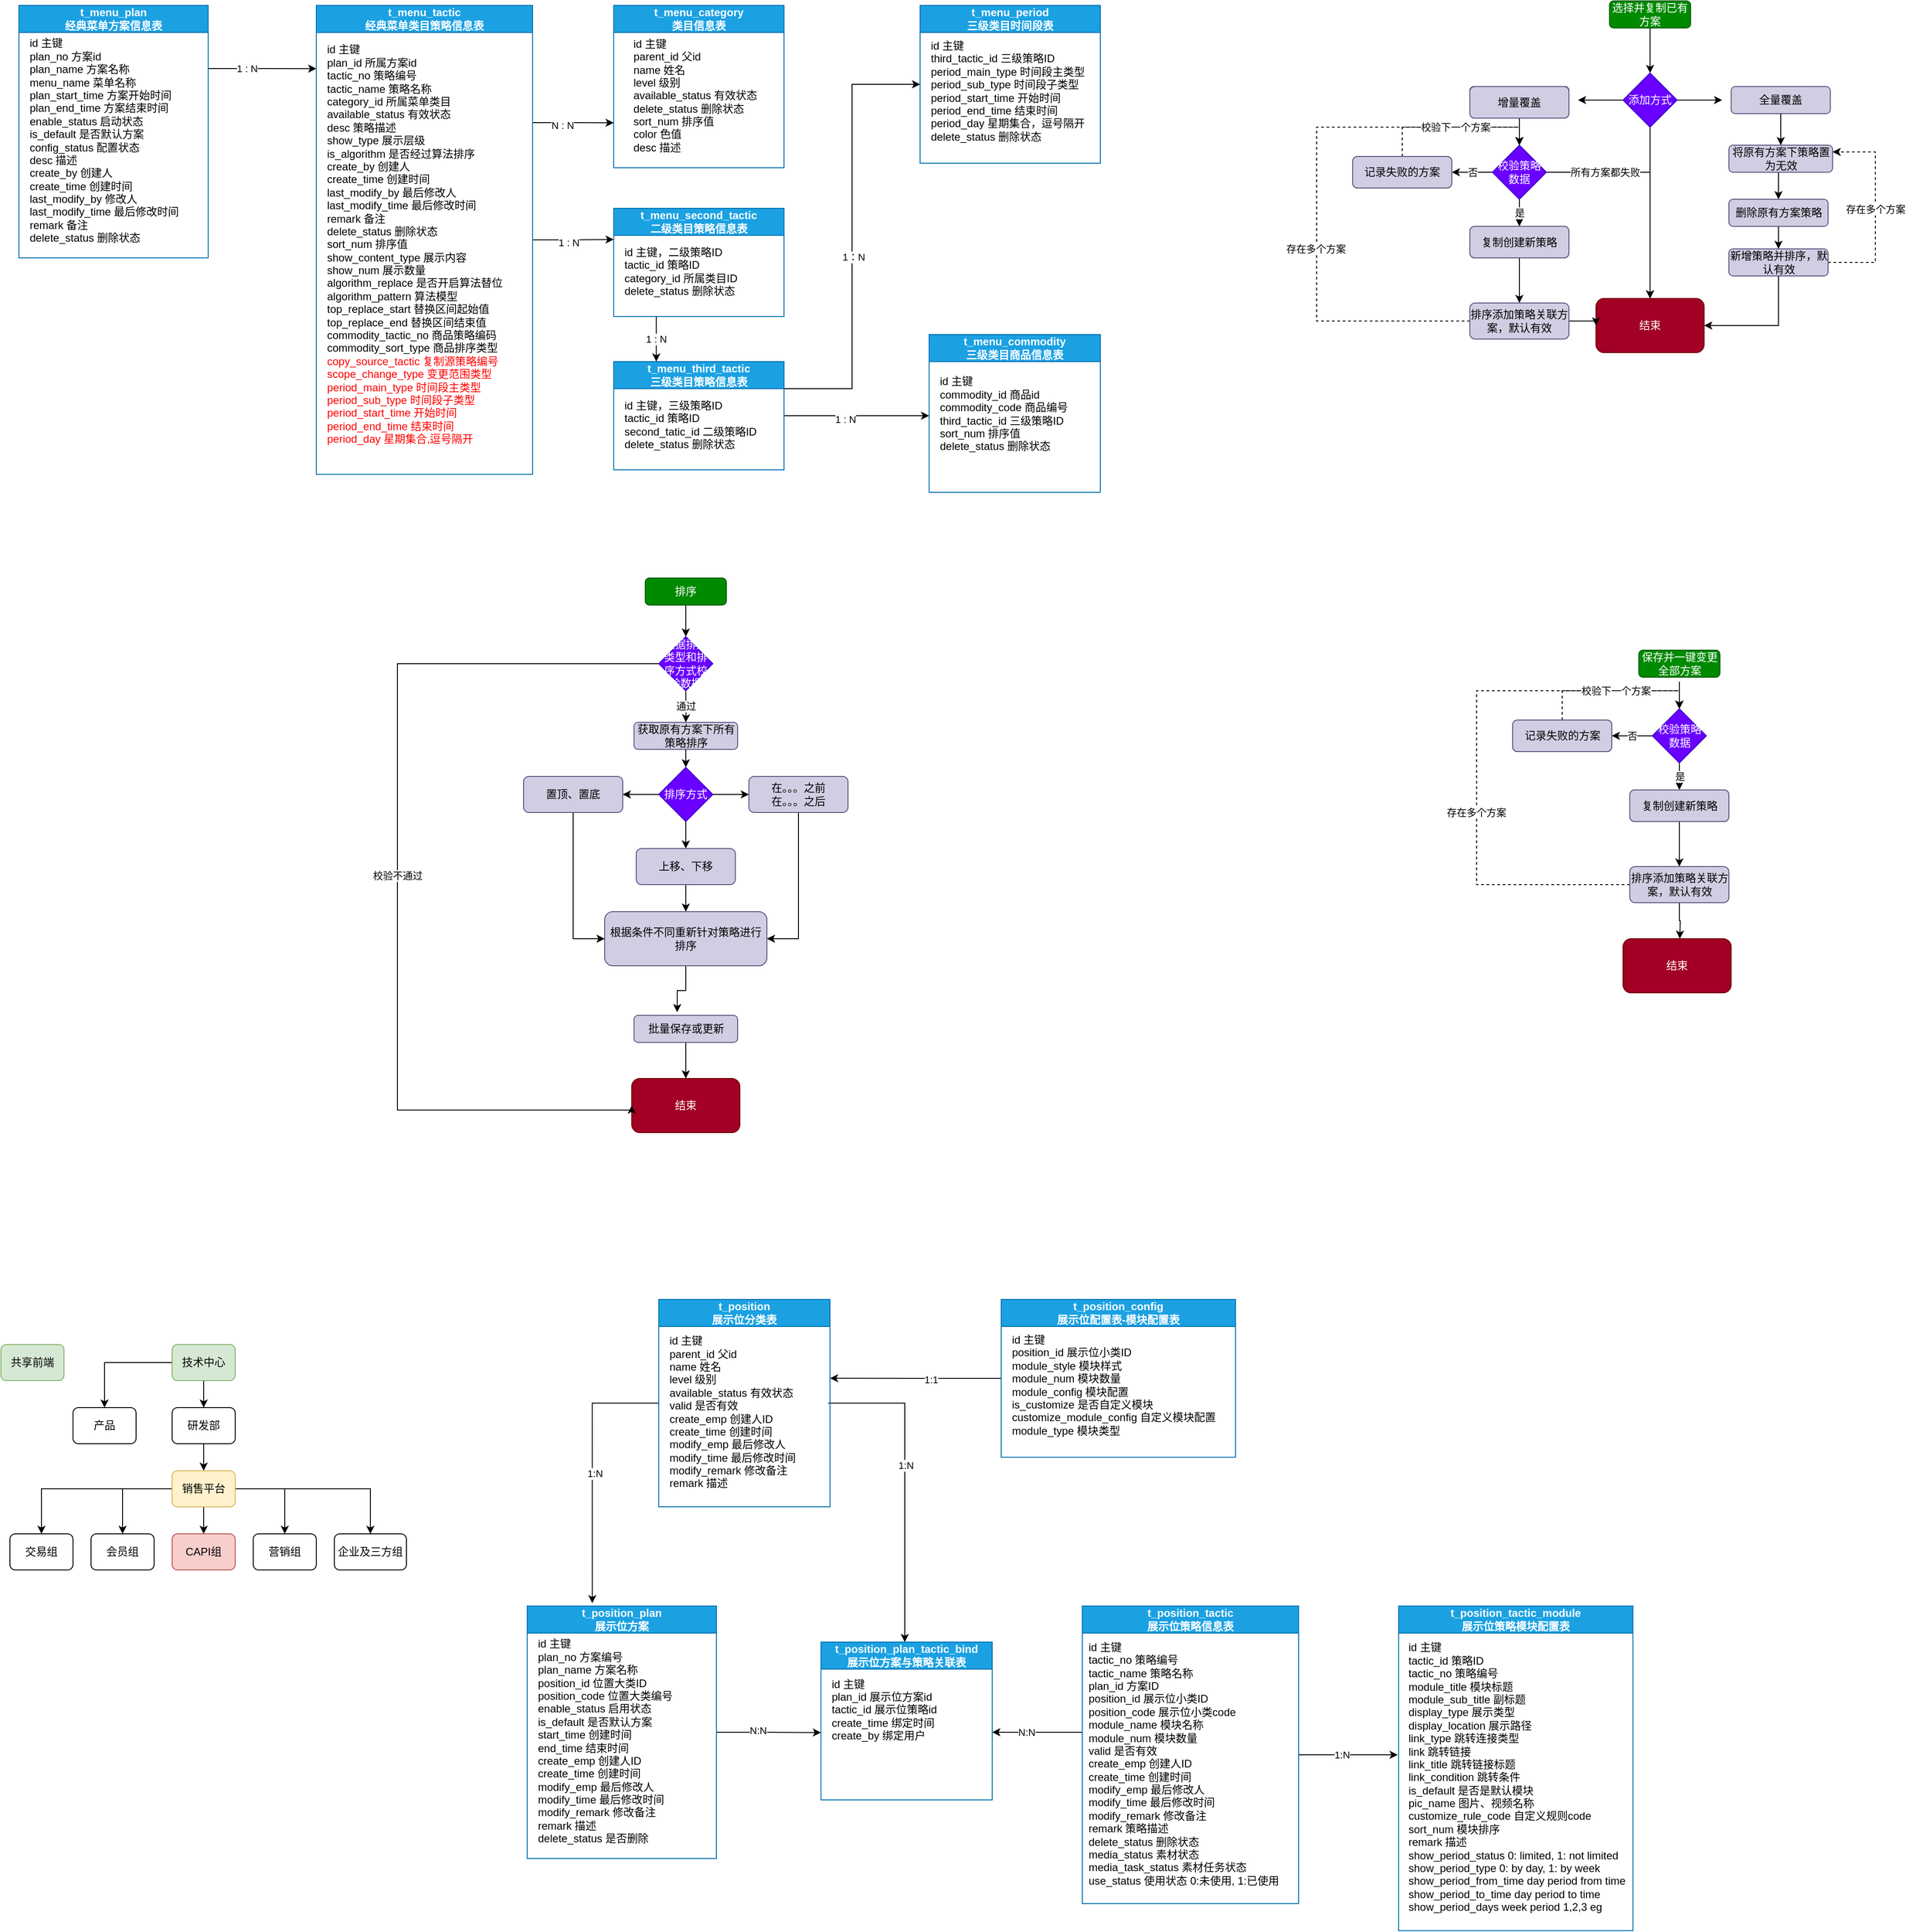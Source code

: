 <mxfile version="20.8.20" type="github">
  <diagram id="4Sr3pd_Fo9CKyCCXNbhV" name="第 1 页">
    <mxGraphModel dx="2801" dy="605" grid="1" gridSize="10" guides="1" tooltips="1" connect="1" arrows="1" fold="1" page="1" pageScale="1" pageWidth="827" pageHeight="1169" math="0" shadow="0">
      <root>
        <mxCell id="0" />
        <mxCell id="1" parent="0" />
        <mxCell id="rn0mMrodME0fii2WGuMn-10" style="edgeStyle=none;rounded=0;orthogonalLoop=1;jettySize=auto;html=1;exitX=0.5;exitY=1;exitDx=0;exitDy=0;entryX=0.5;entryY=0;entryDx=0;entryDy=0;" parent="1" source="rn0mMrodME0fii2WGuMn-2" target="rn0mMrodME0fii2WGuMn-3" edge="1">
          <mxGeometry relative="1" as="geometry" />
        </mxCell>
        <mxCell id="rn0mMrodME0fii2WGuMn-2" value="选择并复制已有方案" style="rounded=1;whiteSpace=wrap;html=1;fillColor=#008a00;strokeColor=#005700;fontColor=#ffffff;" parent="1" vertex="1">
          <mxGeometry x="355" y="10" width="90" height="30" as="geometry" />
        </mxCell>
        <mxCell id="rn0mMrodME0fii2WGuMn-11" style="edgeStyle=none;rounded=0;orthogonalLoop=1;jettySize=auto;html=1;exitX=1;exitY=0.5;exitDx=0;exitDy=0;" parent="1" source="rn0mMrodME0fii2WGuMn-3" edge="1">
          <mxGeometry relative="1" as="geometry">
            <mxPoint x="480" y="120" as="targetPoint" />
          </mxGeometry>
        </mxCell>
        <mxCell id="rn0mMrodME0fii2WGuMn-12" style="edgeStyle=none;rounded=0;orthogonalLoop=1;jettySize=auto;html=1;exitX=0;exitY=0.5;exitDx=0;exitDy=0;" parent="1" source="rn0mMrodME0fii2WGuMn-3" edge="1">
          <mxGeometry relative="1" as="geometry">
            <mxPoint x="320" y="120" as="targetPoint" />
          </mxGeometry>
        </mxCell>
        <mxCell id="rn0mMrodME0fii2WGuMn-13" style="edgeStyle=none;rounded=0;orthogonalLoop=1;jettySize=auto;html=1;exitX=0.5;exitY=1;exitDx=0;exitDy=0;entryX=0.5;entryY=0;entryDx=0;entryDy=0;" parent="1" source="rn0mMrodME0fii2WGuMn-3" target="rn0mMrodME0fii2WGuMn-14" edge="1">
          <mxGeometry relative="1" as="geometry">
            <mxPoint x="400" y="210" as="targetPoint" />
          </mxGeometry>
        </mxCell>
        <mxCell id="rn0mMrodME0fii2WGuMn-3" value="添加方式" style="rhombus;whiteSpace=wrap;html=1;fillColor=#6a00ff;fontColor=#ffffff;strokeColor=#3700CC;" parent="1" vertex="1">
          <mxGeometry x="370" y="90" width="60" height="60" as="geometry" />
        </mxCell>
        <mxCell id="rn0mMrodME0fii2WGuMn-4" value="增量覆盖" style="rounded=1;whiteSpace=wrap;html=1;" parent="1" vertex="1">
          <mxGeometry x="200" y="105" width="110" height="30" as="geometry" />
        </mxCell>
        <mxCell id="rn0mMrodME0fii2WGuMn-26" value="" style="edgeStyle=orthogonalEdgeStyle;rounded=0;orthogonalLoop=1;jettySize=auto;html=1;" parent="1" source="rn0mMrodME0fii2WGuMn-6" target="rn0mMrodME0fii2WGuMn-25" edge="1">
          <mxGeometry relative="1" as="geometry" />
        </mxCell>
        <mxCell id="rn0mMrodME0fii2WGuMn-6" value="全量覆盖" style="rounded=1;whiteSpace=wrap;html=1;fillColor=#d0cee2;strokeColor=#56517e;" parent="1" vertex="1">
          <mxGeometry x="490" y="105" width="110" height="30" as="geometry" />
        </mxCell>
        <mxCell id="rn0mMrodME0fii2WGuMn-19" style="edgeStyle=none;rounded=0;orthogonalLoop=1;jettySize=auto;html=1;exitX=0.5;exitY=1;exitDx=0;exitDy=0;entryX=0.5;entryY=0;entryDx=0;entryDy=0;" parent="1" source="rn0mMrodME0fii2WGuMn-8" target="rn0mMrodME0fii2WGuMn-15" edge="1">
          <mxGeometry relative="1" as="geometry" />
        </mxCell>
        <mxCell id="rn0mMrodME0fii2WGuMn-8" value="增量覆盖" style="rounded=1;whiteSpace=wrap;html=1;fillColor=#d0cee2;strokeColor=#56517e;" parent="1" vertex="1">
          <mxGeometry x="200" y="105" width="110" height="35" as="geometry" />
        </mxCell>
        <mxCell id="rn0mMrodME0fii2WGuMn-14" value="结束" style="rounded=1;whiteSpace=wrap;html=1;fillColor=#a20025;strokeColor=#6F0000;fontColor=#ffffff;" parent="1" vertex="1">
          <mxGeometry x="340" y="340" width="120" height="60" as="geometry" />
        </mxCell>
        <mxCell id="rn0mMrodME0fii2WGuMn-21" value="是" style="edgeStyle=orthogonalEdgeStyle;rounded=0;orthogonalLoop=1;jettySize=auto;html=1;exitX=0.5;exitY=1;exitDx=0;exitDy=0;entryX=0.5;entryY=0;entryDx=0;entryDy=0;" parent="1" source="rn0mMrodME0fii2WGuMn-15" target="rn0mMrodME0fii2WGuMn-20" edge="1">
          <mxGeometry relative="1" as="geometry" />
        </mxCell>
        <mxCell id="rn0mMrodME0fii2WGuMn-33" value="否" style="edgeStyle=orthogonalEdgeStyle;rounded=0;orthogonalLoop=1;jettySize=auto;html=1;exitX=0;exitY=0.5;exitDx=0;exitDy=0;entryX=1;entryY=0.5;entryDx=0;entryDy=0;" parent="1" source="rn0mMrodME0fii2WGuMn-15" target="rn0mMrodME0fii2WGuMn-32" edge="1">
          <mxGeometry relative="1" as="geometry" />
        </mxCell>
        <mxCell id="rn0mMrodME0fii2WGuMn-35" value="所有方案都失败" style="edgeStyle=orthogonalEdgeStyle;rounded=0;orthogonalLoop=1;jettySize=auto;html=1;exitX=1;exitY=0.5;exitDx=0;exitDy=0;entryX=0.5;entryY=0;entryDx=0;entryDy=0;" parent="1" source="rn0mMrodME0fii2WGuMn-15" target="rn0mMrodME0fii2WGuMn-14" edge="1">
          <mxGeometry x="-0.49" relative="1" as="geometry">
            <mxPoint as="offset" />
          </mxGeometry>
        </mxCell>
        <mxCell id="rn0mMrodME0fii2WGuMn-15" value="校验策略数据" style="rhombus;whiteSpace=wrap;html=1;fillColor=#6a00ff;fontColor=#ffffff;strokeColor=#3700CC;" parent="1" vertex="1">
          <mxGeometry x="225" y="170" width="60" height="60" as="geometry" />
        </mxCell>
        <mxCell id="rn0mMrodME0fii2WGuMn-23" style="edgeStyle=orthogonalEdgeStyle;rounded=0;orthogonalLoop=1;jettySize=auto;html=1;exitX=0.5;exitY=1;exitDx=0;exitDy=0;entryX=0.5;entryY=0;entryDx=0;entryDy=0;" parent="1" source="rn0mMrodME0fii2WGuMn-20" target="rn0mMrodME0fii2WGuMn-22" edge="1">
          <mxGeometry relative="1" as="geometry" />
        </mxCell>
        <mxCell id="rn0mMrodME0fii2WGuMn-20" value="复制创建新策略" style="rounded=1;whiteSpace=wrap;html=1;fillColor=#d0cee2;strokeColor=#56517e;" parent="1" vertex="1">
          <mxGeometry x="200" y="260" width="110" height="35" as="geometry" />
        </mxCell>
        <mxCell id="rn0mMrodME0fii2WGuMn-36" style="edgeStyle=orthogonalEdgeStyle;rounded=0;orthogonalLoop=1;jettySize=auto;html=1;exitX=1;exitY=0.5;exitDx=0;exitDy=0;entryX=0;entryY=0.5;entryDx=0;entryDy=0;" parent="1" source="rn0mMrodME0fii2WGuMn-22" target="rn0mMrodME0fii2WGuMn-14" edge="1">
          <mxGeometry relative="1" as="geometry" />
        </mxCell>
        <mxCell id="rn0mMrodME0fii2WGuMn-40" style="edgeStyle=orthogonalEdgeStyle;rounded=0;orthogonalLoop=1;jettySize=auto;html=1;exitX=0;exitY=0.5;exitDx=0;exitDy=0;dashed=1;entryX=0.5;entryY=0;entryDx=0;entryDy=0;" parent="1" source="rn0mMrodME0fii2WGuMn-22" target="rn0mMrodME0fii2WGuMn-15" edge="1">
          <mxGeometry relative="1" as="geometry">
            <mxPoint x="260" y="160" as="targetPoint" />
            <Array as="points">
              <mxPoint x="30" y="365" />
              <mxPoint x="30" y="150" />
              <mxPoint x="255" y="150" />
            </Array>
          </mxGeometry>
        </mxCell>
        <mxCell id="rn0mMrodME0fii2WGuMn-41" value="存在多个方案" style="edgeLabel;html=1;align=center;verticalAlign=middle;resizable=0;points=[];" parent="rn0mMrodME0fii2WGuMn-40" vertex="1" connectable="0">
          <mxGeometry x="-0.207" y="1" relative="1" as="geometry">
            <mxPoint as="offset" />
          </mxGeometry>
        </mxCell>
        <mxCell id="rn0mMrodME0fii2WGuMn-22" value="排序添加策略关联方案，默认有效" style="rounded=1;whiteSpace=wrap;html=1;fillColor=#d0cee2;strokeColor=#56517e;" parent="1" vertex="1">
          <mxGeometry x="200" y="345" width="110" height="40" as="geometry" />
        </mxCell>
        <mxCell id="rn0mMrodME0fii2WGuMn-31" style="edgeStyle=orthogonalEdgeStyle;rounded=0;orthogonalLoop=1;jettySize=auto;html=1;exitX=0.5;exitY=1;exitDx=0;exitDy=0;entryX=0.5;entryY=0;entryDx=0;entryDy=0;" parent="1" source="rn0mMrodME0fii2WGuMn-25" target="rn0mMrodME0fii2WGuMn-27" edge="1">
          <mxGeometry relative="1" as="geometry" />
        </mxCell>
        <mxCell id="rn0mMrodME0fii2WGuMn-25" value="将原有方案下策略置为无效" style="whiteSpace=wrap;html=1;rounded=1;fillColor=#d0cee2;strokeColor=#56517e;" parent="1" vertex="1">
          <mxGeometry x="487.5" y="170" width="115" height="30" as="geometry" />
        </mxCell>
        <mxCell id="rn0mMrodME0fii2WGuMn-29" style="edgeStyle=orthogonalEdgeStyle;rounded=0;orthogonalLoop=1;jettySize=auto;html=1;exitX=0.5;exitY=1;exitDx=0;exitDy=0;entryX=0.5;entryY=0;entryDx=0;entryDy=0;" parent="1" source="rn0mMrodME0fii2WGuMn-27" target="rn0mMrodME0fii2WGuMn-28" edge="1">
          <mxGeometry relative="1" as="geometry" />
        </mxCell>
        <mxCell id="rn0mMrodME0fii2WGuMn-27" value="删除原有方案策略" style="rounded=1;whiteSpace=wrap;html=1;fillColor=#d0cee2;strokeColor=#56517e;" parent="1" vertex="1">
          <mxGeometry x="487.5" y="230" width="110" height="30" as="geometry" />
        </mxCell>
        <mxCell id="rn0mMrodME0fii2WGuMn-30" style="edgeStyle=orthogonalEdgeStyle;rounded=0;orthogonalLoop=1;jettySize=auto;html=1;exitX=0.5;exitY=1;exitDx=0;exitDy=0;entryX=1;entryY=0.5;entryDx=0;entryDy=0;" parent="1" source="rn0mMrodME0fii2WGuMn-28" target="rn0mMrodME0fii2WGuMn-14" edge="1">
          <mxGeometry relative="1" as="geometry" />
        </mxCell>
        <mxCell id="rn0mMrodME0fii2WGuMn-37" value="存在多个方案" style="edgeStyle=orthogonalEdgeStyle;rounded=0;orthogonalLoop=1;jettySize=auto;html=1;exitX=1;exitY=0.5;exitDx=0;exitDy=0;entryX=1;entryY=0.25;entryDx=0;entryDy=0;dashed=1;" parent="1" source="rn0mMrodME0fii2WGuMn-28" target="rn0mMrodME0fii2WGuMn-25" edge="1">
          <mxGeometry relative="1" as="geometry">
            <Array as="points">
              <mxPoint x="650" y="300" />
              <mxPoint x="650" y="178" />
            </Array>
          </mxGeometry>
        </mxCell>
        <mxCell id="rn0mMrodME0fii2WGuMn-28" value="新增策略并排序，默认有效" style="rounded=1;whiteSpace=wrap;html=1;fillColor=#d0cee2;strokeColor=#56517e;" parent="1" vertex="1">
          <mxGeometry x="487.5" y="285" width="110" height="30" as="geometry" />
        </mxCell>
        <mxCell id="rn0mMrodME0fii2WGuMn-34" value="校验下一个方案" style="edgeStyle=orthogonalEdgeStyle;rounded=0;orthogonalLoop=1;jettySize=auto;html=1;exitX=0.5;exitY=0;exitDx=0;exitDy=0;entryX=0.5;entryY=0;entryDx=0;entryDy=0;dashed=1;" parent="1" source="rn0mMrodME0fii2WGuMn-32" target="rn0mMrodME0fii2WGuMn-15" edge="1">
          <mxGeometry relative="1" as="geometry" />
        </mxCell>
        <mxCell id="rn0mMrodME0fii2WGuMn-32" value="记录失败的方案" style="rounded=1;whiteSpace=wrap;html=1;fillColor=#d0cee2;strokeColor=#56517e;" parent="1" vertex="1">
          <mxGeometry x="70" y="182.5" width="110" height="35" as="geometry" />
        </mxCell>
        <mxCell id="rn0mMrodME0fii2WGuMn-43" value="保存并一键变更全部方案" style="rounded=1;whiteSpace=wrap;html=1;fillColor=#008a00;strokeColor=#005700;fontColor=#ffffff;" parent="1" vertex="1">
          <mxGeometry x="387.5" y="730" width="90" height="30" as="geometry" />
        </mxCell>
        <mxCell id="rn0mMrodME0fii2WGuMn-51" style="edgeStyle=none;rounded=0;orthogonalLoop=1;jettySize=auto;html=1;exitX=0.5;exitY=1;exitDx=0;exitDy=0;entryX=0.5;entryY=0;entryDx=0;entryDy=0;" parent="1" target="rn0mMrodME0fii2WGuMn-57" edge="1">
          <mxGeometry relative="1" as="geometry">
            <mxPoint x="432.5" y="765" as="sourcePoint" />
          </mxGeometry>
        </mxCell>
        <mxCell id="rn0mMrodME0fii2WGuMn-53" value="结束" style="rounded=1;whiteSpace=wrap;html=1;fillColor=#a20025;strokeColor=#6F0000;fontColor=#ffffff;" parent="1" vertex="1">
          <mxGeometry x="370" y="1050" width="120" height="60" as="geometry" />
        </mxCell>
        <mxCell id="rn0mMrodME0fii2WGuMn-54" value="是" style="edgeStyle=orthogonalEdgeStyle;rounded=0;orthogonalLoop=1;jettySize=auto;html=1;exitX=0.5;exitY=1;exitDx=0;exitDy=0;entryX=0.5;entryY=0;entryDx=0;entryDy=0;" parent="1" source="rn0mMrodME0fii2WGuMn-57" target="rn0mMrodME0fii2WGuMn-59" edge="1">
          <mxGeometry relative="1" as="geometry" />
        </mxCell>
        <mxCell id="rn0mMrodME0fii2WGuMn-55" value="否" style="edgeStyle=orthogonalEdgeStyle;rounded=0;orthogonalLoop=1;jettySize=auto;html=1;exitX=0;exitY=0.5;exitDx=0;exitDy=0;entryX=1;entryY=0.5;entryDx=0;entryDy=0;" parent="1" source="rn0mMrodME0fii2WGuMn-57" target="rn0mMrodME0fii2WGuMn-72" edge="1">
          <mxGeometry relative="1" as="geometry" />
        </mxCell>
        <mxCell id="rn0mMrodME0fii2WGuMn-57" value="校验策略数据" style="rhombus;whiteSpace=wrap;html=1;fillColor=#6a00ff;fontColor=#ffffff;strokeColor=#3700CC;" parent="1" vertex="1">
          <mxGeometry x="402.5" y="795" width="60" height="60" as="geometry" />
        </mxCell>
        <mxCell id="rn0mMrodME0fii2WGuMn-58" style="edgeStyle=orthogonalEdgeStyle;rounded=0;orthogonalLoop=1;jettySize=auto;html=1;exitX=0.5;exitY=1;exitDx=0;exitDy=0;entryX=0.5;entryY=0;entryDx=0;entryDy=0;" parent="1" source="rn0mMrodME0fii2WGuMn-59" target="rn0mMrodME0fii2WGuMn-63" edge="1">
          <mxGeometry relative="1" as="geometry" />
        </mxCell>
        <mxCell id="rn0mMrodME0fii2WGuMn-59" value="复制创建新策略" style="rounded=1;whiteSpace=wrap;html=1;fillColor=#d0cee2;strokeColor=#56517e;" parent="1" vertex="1">
          <mxGeometry x="377.5" y="885" width="110" height="35" as="geometry" />
        </mxCell>
        <mxCell id="rn0mMrodME0fii2WGuMn-61" style="edgeStyle=orthogonalEdgeStyle;rounded=0;orthogonalLoop=1;jettySize=auto;html=1;exitX=0;exitY=0.5;exitDx=0;exitDy=0;dashed=1;entryX=0.5;entryY=0;entryDx=0;entryDy=0;" parent="1" source="rn0mMrodME0fii2WGuMn-63" target="rn0mMrodME0fii2WGuMn-57" edge="1">
          <mxGeometry relative="1" as="geometry">
            <mxPoint x="437.5" y="785" as="targetPoint" />
            <Array as="points">
              <mxPoint x="207.5" y="990" />
              <mxPoint x="207.5" y="775" />
              <mxPoint x="432.5" y="775" />
            </Array>
          </mxGeometry>
        </mxCell>
        <mxCell id="rn0mMrodME0fii2WGuMn-62" value="存在多个方案" style="edgeLabel;html=1;align=center;verticalAlign=middle;resizable=0;points=[];" parent="rn0mMrodME0fii2WGuMn-61" vertex="1" connectable="0">
          <mxGeometry x="-0.207" y="1" relative="1" as="geometry">
            <mxPoint as="offset" />
          </mxGeometry>
        </mxCell>
        <mxCell id="rn0mMrodME0fii2WGuMn-78" style="edgeStyle=orthogonalEdgeStyle;rounded=0;orthogonalLoop=1;jettySize=auto;html=1;exitX=0.5;exitY=1;exitDx=0;exitDy=0;" parent="1" source="rn0mMrodME0fii2WGuMn-63" edge="1">
          <mxGeometry relative="1" as="geometry">
            <mxPoint x="433" y="1050" as="targetPoint" />
          </mxGeometry>
        </mxCell>
        <mxCell id="rn0mMrodME0fii2WGuMn-63" value="排序添加策略关联方案，默认有效" style="rounded=1;whiteSpace=wrap;html=1;fillColor=#d0cee2;strokeColor=#56517e;" parent="1" vertex="1">
          <mxGeometry x="377.5" y="970" width="110" height="40" as="geometry" />
        </mxCell>
        <mxCell id="rn0mMrodME0fii2WGuMn-71" value="校验下一个方案" style="edgeStyle=orthogonalEdgeStyle;rounded=0;orthogonalLoop=1;jettySize=auto;html=1;exitX=0.5;exitY=0;exitDx=0;exitDy=0;entryX=0.5;entryY=0;entryDx=0;entryDy=0;dashed=1;" parent="1" source="rn0mMrodME0fii2WGuMn-72" target="rn0mMrodME0fii2WGuMn-57" edge="1">
          <mxGeometry relative="1" as="geometry" />
        </mxCell>
        <mxCell id="rn0mMrodME0fii2WGuMn-72" value="记录失败的方案" style="rounded=1;whiteSpace=wrap;html=1;fillColor=#d0cee2;strokeColor=#56517e;" parent="1" vertex="1">
          <mxGeometry x="247.5" y="807.5" width="110" height="35" as="geometry" />
        </mxCell>
        <mxCell id="rn0mMrodME0fii2WGuMn-79" value="t_menu_category&lt;br&gt;类目信息表" style="swimlane;whiteSpace=wrap;html=1;startSize=30;fillColor=#1ba1e2;fontColor=#ffffff;strokeColor=#006EAF;" parent="1" vertex="1">
          <mxGeometry x="-750" y="15" width="189" height="180" as="geometry" />
        </mxCell>
        <mxCell id="rn0mMrodME0fii2WGuMn-80" value="id 主键&lt;br&gt;parent_id 父id&lt;br&gt;name 姓名&lt;br&gt;level 级别&lt;br&gt;available_status 有效状态&lt;br&gt;delete_status 删除状态&lt;br&gt;sort_num 排序值&lt;br&gt;color 色值&lt;br&gt;desc 描述" style="text;html=1;align=left;verticalAlign=middle;resizable=0;points=[];autosize=1;strokeColor=none;fillColor=none;" parent="rn0mMrodME0fii2WGuMn-79" vertex="1">
          <mxGeometry x="20" y="30" width="160" height="140" as="geometry" />
        </mxCell>
        <mxCell id="rn0mMrodME0fii2WGuMn-81" value="t_menu_commodity&lt;br&gt;三级类目商品信息表" style="swimlane;whiteSpace=wrap;html=1;startSize=30;fillColor=#1ba1e2;fontColor=#ffffff;strokeColor=#006EAF;" parent="1" vertex="1">
          <mxGeometry x="-400" y="380" width="190" height="175" as="geometry" />
        </mxCell>
        <mxCell id="rn0mMrodME0fii2WGuMn-82" value="id 主键&lt;br&gt;commodity_id 商品id&lt;br&gt;commodity_code 商品编号&lt;br&gt;third_tactic_id 三级策略ID&lt;br&gt;sort_num 排序值&lt;br&gt;delete_status 删除状态" style="text;html=1;align=left;verticalAlign=middle;resizable=0;points=[];autosize=1;strokeColor=none;fillColor=none;" parent="rn0mMrodME0fii2WGuMn-81" vertex="1">
          <mxGeometry x="10" y="37.5" width="170" height="100" as="geometry" />
        </mxCell>
        <mxCell id="rn0mMrodME0fii2WGuMn-83" value="t_menu_period&lt;br&gt;三级类目时间段表" style="swimlane;whiteSpace=wrap;html=1;startSize=30;fillColor=#1ba1e2;fontColor=#ffffff;strokeColor=#006EAF;" parent="1" vertex="1">
          <mxGeometry x="-410" y="15" width="200" height="175" as="geometry" />
        </mxCell>
        <mxCell id="rn0mMrodME0fii2WGuMn-84" value="id 主键&lt;br&gt;third_tactic_id 三级策略ID&lt;br&gt;period_main_type 时间段主类型&lt;br&gt;period_sub_type 时间段子类型&lt;br&gt;period_start_time 开始时间&lt;br&gt;period_end_time 结束时间&lt;br&gt;period_day 星期集合，逗号隔开&lt;br&gt;delete_status 删除状态" style="text;html=1;align=left;verticalAlign=middle;resizable=0;points=[];autosize=1;strokeColor=none;fillColor=none;" parent="rn0mMrodME0fii2WGuMn-83" vertex="1">
          <mxGeometry x="10" y="30" width="190" height="130" as="geometry" />
        </mxCell>
        <mxCell id="rn0mMrodME0fii2WGuMn-99" style="edgeStyle=orthogonalEdgeStyle;rounded=0;orthogonalLoop=1;jettySize=auto;html=1;exitX=1;exitY=0.25;exitDx=0;exitDy=0;" parent="1" source="rn0mMrodME0fii2WGuMn-85" edge="1">
          <mxGeometry relative="1" as="geometry">
            <mxPoint x="-1080" y="85.176" as="targetPoint" />
          </mxGeometry>
        </mxCell>
        <mxCell id="rn0mMrodME0fii2WGuMn-100" value="1 : N" style="edgeLabel;html=1;align=center;verticalAlign=middle;resizable=0;points=[];" parent="rn0mMrodME0fii2WGuMn-99" vertex="1" connectable="0">
          <mxGeometry x="-0.288" relative="1" as="geometry">
            <mxPoint as="offset" />
          </mxGeometry>
        </mxCell>
        <mxCell id="rn0mMrodME0fii2WGuMn-85" value="t_menu_plan&lt;br&gt;经典菜单方案信息表" style="swimlane;whiteSpace=wrap;html=1;startSize=30;fillColor=#1ba1e2;fontColor=#ffffff;strokeColor=#006EAF;" parent="1" vertex="1">
          <mxGeometry x="-1410" y="15" width="210" height="280" as="geometry" />
        </mxCell>
        <mxCell id="rn0mMrodME0fii2WGuMn-86" value="id 主键&lt;br&gt;plan_no 方案id&lt;br&gt;plan_name 方案名称&lt;br&gt;menu_name 菜单名称&lt;br&gt;plan_start_time 方案开始时间&lt;br&gt;plan_end_time 方案结束时间&lt;br&gt;enable_status 启动状态&lt;br&gt;is_default 是否默认方案&lt;br&gt;config_status 配置状态&lt;br&gt;desc 描述&lt;br&gt;create_by 创建人&lt;br&gt;create_time 创建时间&lt;br&gt;last_modify_by 修改人&lt;br&gt;last_modify_time 最后修改时间&lt;br&gt;remark 备注&lt;br&gt;delete_status 删除状态" style="text;html=1;align=left;verticalAlign=middle;resizable=0;points=[];autosize=1;strokeColor=none;fillColor=none;" parent="rn0mMrodME0fii2WGuMn-85" vertex="1">
          <mxGeometry x="10" y="30" width="190" height="240" as="geometry" />
        </mxCell>
        <mxCell id="rn0mMrodME0fii2WGuMn-105" value="1 : N" style="edgeStyle=orthogonalEdgeStyle;rounded=0;orthogonalLoop=1;jettySize=auto;html=1;exitX=0.25;exitY=1;exitDx=0;exitDy=0;entryX=0.25;entryY=0;entryDx=0;entryDy=0;" parent="1" source="rn0mMrodME0fii2WGuMn-87" target="rn0mMrodME0fii2WGuMn-92" edge="1">
          <mxGeometry relative="1" as="geometry" />
        </mxCell>
        <mxCell id="rn0mMrodME0fii2WGuMn-87" value="t_menu_second_tactic&lt;br&gt;二级类目策略信息表" style="swimlane;whiteSpace=wrap;html=1;startSize=30;fillColor=#1ba1e2;fontColor=#ffffff;strokeColor=#006EAF;" parent="1" vertex="1">
          <mxGeometry x="-750" y="240" width="189" height="120" as="geometry" />
        </mxCell>
        <mxCell id="rn0mMrodME0fii2WGuMn-88" value="id 主键，二级策略ID&lt;br&gt;tactic_id 策略ID&lt;br&gt;category_id 所属类目ID&lt;br&gt;delete_status 删除状态" style="text;html=1;align=left;verticalAlign=middle;resizable=0;points=[];autosize=1;strokeColor=none;fillColor=none;" parent="rn0mMrodME0fii2WGuMn-87" vertex="1">
          <mxGeometry x="10" y="35" width="150" height="70" as="geometry" />
        </mxCell>
        <mxCell id="rn0mMrodME0fii2WGuMn-101" style="edgeStyle=orthogonalEdgeStyle;rounded=0;orthogonalLoop=1;jettySize=auto;html=1;exitX=1;exitY=0.25;exitDx=0;exitDy=0;" parent="1" source="rn0mMrodME0fii2WGuMn-89" edge="1">
          <mxGeometry relative="1" as="geometry">
            <mxPoint x="-750" y="145.176" as="targetPoint" />
          </mxGeometry>
        </mxCell>
        <mxCell id="rn0mMrodME0fii2WGuMn-102" value="N : N" style="edgeLabel;html=1;align=center;verticalAlign=middle;resizable=0;points=[];" parent="rn0mMrodME0fii2WGuMn-101" vertex="1" connectable="0">
          <mxGeometry x="-0.286" y="-3" relative="1" as="geometry">
            <mxPoint as="offset" />
          </mxGeometry>
        </mxCell>
        <mxCell id="rn0mMrodME0fii2WGuMn-103" style="edgeStyle=orthogonalEdgeStyle;rounded=0;orthogonalLoop=1;jettySize=auto;html=1;exitX=1;exitY=0.5;exitDx=0;exitDy=0;" parent="1" source="rn0mMrodME0fii2WGuMn-89" edge="1">
          <mxGeometry relative="1" as="geometry">
            <mxPoint x="-750" y="274.588" as="targetPoint" />
          </mxGeometry>
        </mxCell>
        <mxCell id="rn0mMrodME0fii2WGuMn-104" value="1 : N" style="edgeLabel;html=1;align=center;verticalAlign=middle;resizable=0;points=[];" parent="rn0mMrodME0fii2WGuMn-103" vertex="1" connectable="0">
          <mxGeometry x="0.216" y="-3" relative="1" as="geometry">
            <mxPoint x="-15" as="offset" />
          </mxGeometry>
        </mxCell>
        <mxCell id="rn0mMrodME0fii2WGuMn-89" value="t_menu_tactic&lt;br&gt;经典菜单类目策略信息表" style="swimlane;whiteSpace=wrap;html=1;startSize=30;fillColor=#1ba1e2;fontColor=#ffffff;strokeColor=#006EAF;" parent="1" vertex="1">
          <mxGeometry x="-1080" y="15" width="240" height="520" as="geometry" />
        </mxCell>
        <mxCell id="rn0mMrodME0fii2WGuMn-90" value="id 主键&lt;br&gt;plan_id 所属方案id&lt;br&gt;tactic_no 策略编号&lt;br&gt;tactic_name 策略名称&lt;br&gt;&lt;span style=&quot;background-color: initial;&quot;&gt;category_id 所属菜单类目&lt;/span&gt;&lt;div&gt;available_status 有效状态&lt;/div&gt;&lt;div&gt;desc 策略描述&lt;/div&gt;&lt;div&gt;show_type 展示层级&lt;/div&gt;&lt;div&gt;is_algorithm 是否经过算法排序&lt;/div&gt;&lt;div&gt;create_by 创建人&lt;/div&gt;&lt;div&gt;create_time 创建时间&lt;/div&gt;&lt;div&gt;last_modify_by 最后修改人&lt;/div&gt;&lt;div&gt;last_modify_time 最后修改时间&lt;/div&gt;&lt;div&gt;remark 备注&lt;/div&gt;&lt;div&gt;delete_status 删除状态&lt;/div&gt;&lt;div&gt;sort_num 排序值&lt;/div&gt;&lt;div&gt;show_content_type 展示内容&lt;/div&gt;&lt;div&gt;show_num 展示数量&lt;/div&gt;&lt;div&gt;algorithm_replace 是否开启算法替位&lt;/div&gt;&lt;div&gt;algorithm_pattern 算法模型&lt;/div&gt;&lt;div&gt;top_replace_start 替换区间起始值&lt;/div&gt;&lt;div&gt;top_replace_end 替换区间结束值&lt;/div&gt;&lt;div&gt;commodity_tactic_no 商品策略编码&lt;/div&gt;&lt;div&gt;commodity_sort_type 商品排序类型&lt;/div&gt;&lt;div&gt;&lt;font color=&quot;#ff0000&quot;&gt;copy_source_tactic 复制源策略编号&lt;/font&gt;&lt;/div&gt;&lt;div&gt;&lt;font color=&quot;#ff0000&quot;&gt;scope_change_type 变更范围类型&lt;/font&gt;&lt;/div&gt;&lt;div&gt;&lt;font color=&quot;#ff0000&quot;&gt;period_main_type 时间段主类型&lt;/font&gt;&lt;/div&gt;&lt;div&gt;&lt;font color=&quot;#ff0000&quot;&gt;period_sub_type 时间段子类型&lt;/font&gt;&lt;/div&gt;&lt;div&gt;&lt;font color=&quot;#ff0000&quot;&gt;period_start_time 开始时间&lt;/font&gt;&lt;/div&gt;&lt;div&gt;&lt;font color=&quot;#ff0000&quot;&gt;period_end_time 结束时间&lt;/font&gt;&lt;/div&gt;&lt;div&gt;&lt;font color=&quot;#ff0000&quot;&gt;period_day 星期集合,逗号隔开&lt;/font&gt;&lt;/div&gt;" style="text;html=1;align=left;verticalAlign=middle;resizable=0;points=[];autosize=1;strokeColor=none;fillColor=none;" parent="rn0mMrodME0fii2WGuMn-89" vertex="1">
          <mxGeometry x="10" y="35" width="220" height="460" as="geometry" />
        </mxCell>
        <mxCell id="rn0mMrodME0fii2WGuMn-94" style="edgeStyle=orthogonalEdgeStyle;rounded=0;orthogonalLoop=1;jettySize=auto;html=1;exitX=1;exitY=0.5;exitDx=0;exitDy=0;" parent="1" source="rn0mMrodME0fii2WGuMn-92" edge="1">
          <mxGeometry relative="1" as="geometry">
            <mxPoint x="-400" y="470" as="targetPoint" />
          </mxGeometry>
        </mxCell>
        <mxCell id="rn0mMrodME0fii2WGuMn-98" value="1 : N" style="edgeLabel;html=1;align=center;verticalAlign=middle;resizable=0;points=[];" parent="rn0mMrodME0fii2WGuMn-94" vertex="1" connectable="0">
          <mxGeometry x="-0.165" y="-4" relative="1" as="geometry">
            <mxPoint as="offset" />
          </mxGeometry>
        </mxCell>
        <mxCell id="rn0mMrodME0fii2WGuMn-96" style="edgeStyle=orthogonalEdgeStyle;rounded=0;orthogonalLoop=1;jettySize=auto;html=1;exitX=1;exitY=0.25;exitDx=0;exitDy=0;entryX=0;entryY=0.5;entryDx=0;entryDy=0;" parent="1" source="rn0mMrodME0fii2WGuMn-92" target="rn0mMrodME0fii2WGuMn-83" edge="1">
          <mxGeometry relative="1" as="geometry" />
        </mxCell>
        <mxCell id="rn0mMrodME0fii2WGuMn-97" value="1：N&lt;br&gt;" style="edgeLabel;html=1;align=center;verticalAlign=middle;resizable=0;points=[];" parent="rn0mMrodME0fii2WGuMn-96" vertex="1" connectable="0">
          <mxGeometry x="-0.093" y="-1" relative="1" as="geometry">
            <mxPoint as="offset" />
          </mxGeometry>
        </mxCell>
        <mxCell id="rn0mMrodME0fii2WGuMn-92" value="t_menu_third_tactic&lt;br&gt;三级类目策略信息表" style="swimlane;whiteSpace=wrap;html=1;startSize=30;fillColor=#1ba1e2;fontColor=#ffffff;strokeColor=#006EAF;" parent="1" vertex="1">
          <mxGeometry x="-750" y="410" width="189" height="120" as="geometry" />
        </mxCell>
        <mxCell id="rn0mMrodME0fii2WGuMn-93" value="id 主键，三级策略ID&lt;br&gt;tactic_id 策略ID&lt;br&gt;second_tatic_id 二级策略ID&lt;br&gt;delete_status 删除状态" style="text;html=1;align=left;verticalAlign=middle;resizable=0;points=[];autosize=1;strokeColor=none;fillColor=none;" parent="rn0mMrodME0fii2WGuMn-92" vertex="1">
          <mxGeometry x="10" y="35" width="170" height="70" as="geometry" />
        </mxCell>
        <mxCell id="rn0mMrodME0fii2WGuMn-165" style="edgeStyle=orthogonalEdgeStyle;rounded=0;orthogonalLoop=1;jettySize=auto;html=1;exitX=0.5;exitY=1;exitDx=0;exitDy=0;entryX=0.5;entryY=0;entryDx=0;entryDy=0;" parent="1" source="rn0mMrodME0fii2WGuMn-107" target="rn0mMrodME0fii2WGuMn-141" edge="1">
          <mxGeometry relative="1" as="geometry" />
        </mxCell>
        <mxCell id="rn0mMrodME0fii2WGuMn-107" value="排序" style="rounded=1;whiteSpace=wrap;html=1;fillColor=#008a00;strokeColor=#005700;fontColor=#ffffff;" parent="1" vertex="1">
          <mxGeometry x="-715" y="650" width="90" height="30" as="geometry" />
        </mxCell>
        <mxCell id="rn0mMrodME0fii2WGuMn-113" value="通过" style="edgeStyle=orthogonalEdgeStyle;rounded=0;orthogonalLoop=1;jettySize=auto;html=1;" parent="1" target="rn0mMrodME0fii2WGuMn-129" edge="1">
          <mxGeometry relative="1" as="geometry">
            <mxPoint x="-670.059" y="775" as="sourcePoint" />
          </mxGeometry>
        </mxCell>
        <mxCell id="rn0mMrodME0fii2WGuMn-117" value="结束" style="rounded=1;whiteSpace=wrap;html=1;fillColor=#a20025;strokeColor=#6F0000;fontColor=#ffffff;" parent="1" vertex="1">
          <mxGeometry x="-730" y="1205" width="120" height="60" as="geometry" />
        </mxCell>
        <mxCell id="rn0mMrodME0fii2WGuMn-183" style="edgeStyle=orthogonalEdgeStyle;rounded=0;orthogonalLoop=1;jettySize=auto;html=1;exitX=0.5;exitY=1;exitDx=0;exitDy=0;entryX=0.5;entryY=0;entryDx=0;entryDy=0;" parent="1" source="rn0mMrodME0fii2WGuMn-127" edge="1">
          <mxGeometry relative="1" as="geometry">
            <mxPoint x="-670" y="1020" as="targetPoint" />
          </mxGeometry>
        </mxCell>
        <mxCell id="rn0mMrodME0fii2WGuMn-127" value="上移、下移" style="rounded=1;whiteSpace=wrap;html=1;fillColor=#d0cee2;strokeColor=#56517e;" parent="1" vertex="1">
          <mxGeometry x="-725" y="950" width="110" height="40" as="geometry" />
        </mxCell>
        <mxCell id="rn0mMrodME0fii2WGuMn-171" style="edgeStyle=orthogonalEdgeStyle;rounded=0;orthogonalLoop=1;jettySize=auto;html=1;exitX=0.5;exitY=1;exitDx=0;exitDy=0;entryX=0.5;entryY=0;entryDx=0;entryDy=0;" parent="1" source="rn0mMrodME0fii2WGuMn-129" target="rn0mMrodME0fii2WGuMn-170" edge="1">
          <mxGeometry relative="1" as="geometry" />
        </mxCell>
        <mxCell id="rn0mMrodME0fii2WGuMn-129" value="获取原有方案下所有策略排序" style="whiteSpace=wrap;html=1;rounded=1;fillColor=#d0cee2;strokeColor=#56517e;" parent="1" vertex="1">
          <mxGeometry x="-727.5" y="810" width="115" height="30" as="geometry" />
        </mxCell>
        <mxCell id="rn0mMrodME0fii2WGuMn-152" style="edgeStyle=orthogonalEdgeStyle;rounded=0;orthogonalLoop=1;jettySize=auto;html=1;exitX=0.5;exitY=1;exitDx=0;exitDy=0;entryX=0.417;entryY=-0.118;entryDx=0;entryDy=0;entryPerimeter=0;" parent="1" source="rn0mMrodME0fii2WGuMn-134" target="rn0mMrodME0fii2WGuMn-147" edge="1">
          <mxGeometry relative="1" as="geometry" />
        </mxCell>
        <mxCell id="rn0mMrodME0fii2WGuMn-134" value="根据条件不同重新针对策略进行排序" style="rounded=1;whiteSpace=wrap;html=1;fillColor=#d0cee2;strokeColor=#56517e;" parent="1" vertex="1">
          <mxGeometry x="-760" y="1020" width="180" height="60" as="geometry" />
        </mxCell>
        <mxCell id="rn0mMrodME0fii2WGuMn-182" value="校验不通过" style="edgeStyle=orthogonalEdgeStyle;rounded=0;orthogonalLoop=1;jettySize=auto;html=1;exitX=0;exitY=0.5;exitDx=0;exitDy=0;entryX=0;entryY=0.5;entryDx=0;entryDy=0;" parent="1" source="rn0mMrodME0fii2WGuMn-141" target="rn0mMrodME0fii2WGuMn-117" edge="1">
          <mxGeometry relative="1" as="geometry">
            <Array as="points">
              <mxPoint x="-990" y="745" />
              <mxPoint x="-990" y="1240" />
              <mxPoint x="-730" y="1240" />
            </Array>
          </mxGeometry>
        </mxCell>
        <mxCell id="rn0mMrodME0fii2WGuMn-141" value="根据排序类型和排序方式校验数据" style="rhombus;whiteSpace=wrap;html=1;fillColor=#6a00ff;fontColor=#ffffff;strokeColor=#3700CC;" parent="1" vertex="1">
          <mxGeometry x="-700" y="715" width="60" height="60" as="geometry" />
        </mxCell>
        <mxCell id="rn0mMrodME0fii2WGuMn-160" style="edgeStyle=orthogonalEdgeStyle;rounded=0;orthogonalLoop=1;jettySize=auto;html=1;exitX=0.5;exitY=1;exitDx=0;exitDy=0;entryX=0.5;entryY=0;entryDx=0;entryDy=0;" parent="1" source="rn0mMrodME0fii2WGuMn-147" target="rn0mMrodME0fii2WGuMn-117" edge="1">
          <mxGeometry relative="1" as="geometry" />
        </mxCell>
        <mxCell id="rn0mMrodME0fii2WGuMn-147" value="批量保存或更新" style="whiteSpace=wrap;html=1;rounded=1;fillColor=#d0cee2;strokeColor=#56517e;" parent="1" vertex="1">
          <mxGeometry x="-727.5" y="1135" width="115" height="30" as="geometry" />
        </mxCell>
        <mxCell id="rn0mMrodME0fii2WGuMn-178" style="edgeStyle=orthogonalEdgeStyle;rounded=0;orthogonalLoop=1;jettySize=auto;html=1;exitX=0;exitY=0.5;exitDx=0;exitDy=0;entryX=1;entryY=0.5;entryDx=0;entryDy=0;" parent="1" source="rn0mMrodME0fii2WGuMn-170" target="rn0mMrodME0fii2WGuMn-177" edge="1">
          <mxGeometry relative="1" as="geometry" />
        </mxCell>
        <mxCell id="rn0mMrodME0fii2WGuMn-179" style="edgeStyle=orthogonalEdgeStyle;rounded=0;orthogonalLoop=1;jettySize=auto;html=1;exitX=1;exitY=0.5;exitDx=0;exitDy=0;entryX=0;entryY=0.5;entryDx=0;entryDy=0;" parent="1" source="rn0mMrodME0fii2WGuMn-170" target="rn0mMrodME0fii2WGuMn-176" edge="1">
          <mxGeometry relative="1" as="geometry" />
        </mxCell>
        <mxCell id="rn0mMrodME0fii2WGuMn-181" style="edgeStyle=orthogonalEdgeStyle;rounded=0;orthogonalLoop=1;jettySize=auto;html=1;exitX=0.5;exitY=1;exitDx=0;exitDy=0;entryX=0.5;entryY=0;entryDx=0;entryDy=0;" parent="1" source="rn0mMrodME0fii2WGuMn-170" target="rn0mMrodME0fii2WGuMn-127" edge="1">
          <mxGeometry relative="1" as="geometry" />
        </mxCell>
        <mxCell id="rn0mMrodME0fii2WGuMn-170" value="排序方式" style="rhombus;whiteSpace=wrap;html=1;fillColor=#6a00ff;fontColor=#ffffff;strokeColor=#3700CC;" parent="1" vertex="1">
          <mxGeometry x="-700" y="860" width="60" height="60" as="geometry" />
        </mxCell>
        <mxCell id="rn0mMrodME0fii2WGuMn-190" style="edgeStyle=orthogonalEdgeStyle;rounded=0;orthogonalLoop=1;jettySize=auto;html=1;exitX=0.5;exitY=1;exitDx=0;exitDy=0;entryX=1;entryY=0.5;entryDx=0;entryDy=0;" parent="1" source="rn0mMrodME0fii2WGuMn-176" target="rn0mMrodME0fii2WGuMn-134" edge="1">
          <mxGeometry relative="1" as="geometry" />
        </mxCell>
        <mxCell id="rn0mMrodME0fii2WGuMn-176" value="在。。。之前&lt;br&gt;在。。。之后" style="rounded=1;whiteSpace=wrap;html=1;fillColor=#d0cee2;strokeColor=#56517e;" parent="1" vertex="1">
          <mxGeometry x="-600" y="870" width="110" height="40" as="geometry" />
        </mxCell>
        <mxCell id="rn0mMrodME0fii2WGuMn-189" style="edgeStyle=orthogonalEdgeStyle;rounded=0;orthogonalLoop=1;jettySize=auto;html=1;exitX=0.5;exitY=1;exitDx=0;exitDy=0;entryX=0;entryY=0.5;entryDx=0;entryDy=0;" parent="1" source="rn0mMrodME0fii2WGuMn-177" target="rn0mMrodME0fii2WGuMn-134" edge="1">
          <mxGeometry relative="1" as="geometry" />
        </mxCell>
        <mxCell id="rn0mMrodME0fii2WGuMn-177" value="置顶、置底" style="rounded=1;whiteSpace=wrap;html=1;fillColor=#d0cee2;strokeColor=#56517e;" parent="1" vertex="1">
          <mxGeometry x="-850" y="870" width="110" height="40" as="geometry" />
        </mxCell>
        <mxCell id="EQXdOdZPoUwupqghVazf-18" style="edgeStyle=orthogonalEdgeStyle;rounded=0;orthogonalLoop=1;jettySize=auto;html=1;exitX=0.5;exitY=1;exitDx=0;exitDy=0;entryX=0.5;entryY=0;entryDx=0;entryDy=0;" parent="1" source="EQXdOdZPoUwupqghVazf-3" target="EQXdOdZPoUwupqghVazf-9" edge="1">
          <mxGeometry relative="1" as="geometry" />
        </mxCell>
        <mxCell id="EQXdOdZPoUwupqghVazf-3" value="研发部" style="rounded=1;whiteSpace=wrap;html=1;" parent="1" vertex="1">
          <mxGeometry x="-1240" y="1570" width="70" height="40" as="geometry" />
        </mxCell>
        <mxCell id="EQXdOdZPoUwupqghVazf-17" style="edgeStyle=orthogonalEdgeStyle;rounded=0;orthogonalLoop=1;jettySize=auto;html=1;exitX=0.5;exitY=1;exitDx=0;exitDy=0;entryX=0.5;entryY=0;entryDx=0;entryDy=0;" parent="1" source="EQXdOdZPoUwupqghVazf-5" target="EQXdOdZPoUwupqghVazf-3" edge="1">
          <mxGeometry relative="1" as="geometry" />
        </mxCell>
        <mxCell id="EQXdOdZPoUwupqghVazf-25" style="edgeStyle=orthogonalEdgeStyle;rounded=0;orthogonalLoop=1;jettySize=auto;html=1;exitX=0;exitY=0.5;exitDx=0;exitDy=0;entryX=0.5;entryY=0;entryDx=0;entryDy=0;" parent="1" source="EQXdOdZPoUwupqghVazf-5" target="EQXdOdZPoUwupqghVazf-10" edge="1">
          <mxGeometry relative="1" as="geometry" />
        </mxCell>
        <mxCell id="EQXdOdZPoUwupqghVazf-5" value="技术中心" style="rounded=1;whiteSpace=wrap;html=1;fillColor=#d5e8d4;strokeColor=#82b366;" parent="1" vertex="1">
          <mxGeometry x="-1240" y="1500" width="70" height="40" as="geometry" />
        </mxCell>
        <mxCell id="EQXdOdZPoUwupqghVazf-19" style="edgeStyle=orthogonalEdgeStyle;rounded=0;orthogonalLoop=1;jettySize=auto;html=1;exitX=0.5;exitY=1;exitDx=0;exitDy=0;entryX=0.5;entryY=0;entryDx=0;entryDy=0;" parent="1" source="EQXdOdZPoUwupqghVazf-9" target="EQXdOdZPoUwupqghVazf-12" edge="1">
          <mxGeometry relative="1" as="geometry" />
        </mxCell>
        <mxCell id="EQXdOdZPoUwupqghVazf-20" style="edgeStyle=orthogonalEdgeStyle;rounded=0;orthogonalLoop=1;jettySize=auto;html=1;exitX=1;exitY=0.5;exitDx=0;exitDy=0;" parent="1" source="EQXdOdZPoUwupqghVazf-9" target="EQXdOdZPoUwupqghVazf-15" edge="1">
          <mxGeometry relative="1" as="geometry" />
        </mxCell>
        <mxCell id="EQXdOdZPoUwupqghVazf-21" style="edgeStyle=orthogonalEdgeStyle;rounded=0;orthogonalLoop=1;jettySize=auto;html=1;exitX=1;exitY=0.5;exitDx=0;exitDy=0;entryX=0.5;entryY=0;entryDx=0;entryDy=0;" parent="1" source="EQXdOdZPoUwupqghVazf-9" target="EQXdOdZPoUwupqghVazf-16" edge="1">
          <mxGeometry relative="1" as="geometry" />
        </mxCell>
        <mxCell id="EQXdOdZPoUwupqghVazf-22" style="edgeStyle=orthogonalEdgeStyle;rounded=0;orthogonalLoop=1;jettySize=auto;html=1;exitX=0;exitY=0.5;exitDx=0;exitDy=0;entryX=0.5;entryY=0;entryDx=0;entryDy=0;" parent="1" source="EQXdOdZPoUwupqghVazf-9" target="EQXdOdZPoUwupqghVazf-14" edge="1">
          <mxGeometry relative="1" as="geometry" />
        </mxCell>
        <mxCell id="EQXdOdZPoUwupqghVazf-23" style="edgeStyle=orthogonalEdgeStyle;rounded=0;orthogonalLoop=1;jettySize=auto;html=1;exitX=0;exitY=0.5;exitDx=0;exitDy=0;entryX=0.5;entryY=0;entryDx=0;entryDy=0;" parent="1" source="EQXdOdZPoUwupqghVazf-9" target="EQXdOdZPoUwupqghVazf-13" edge="1">
          <mxGeometry relative="1" as="geometry" />
        </mxCell>
        <mxCell id="EQXdOdZPoUwupqghVazf-9" value="销售平台" style="rounded=1;whiteSpace=wrap;html=1;fillColor=#fff2cc;strokeColor=#d6b656;" parent="1" vertex="1">
          <mxGeometry x="-1240" y="1640" width="70" height="40" as="geometry" />
        </mxCell>
        <mxCell id="EQXdOdZPoUwupqghVazf-10" value="产品" style="rounded=1;whiteSpace=wrap;html=1;" parent="1" vertex="1">
          <mxGeometry x="-1350" y="1570" width="70" height="40" as="geometry" />
        </mxCell>
        <mxCell id="EQXdOdZPoUwupqghVazf-12" value="CAPI组" style="rounded=1;whiteSpace=wrap;html=1;fillColor=#f8cecc;strokeColor=#b85450;" parent="1" vertex="1">
          <mxGeometry x="-1240" y="1710" width="70" height="40" as="geometry" />
        </mxCell>
        <mxCell id="EQXdOdZPoUwupqghVazf-13" value="会员组" style="rounded=1;whiteSpace=wrap;html=1;" parent="1" vertex="1">
          <mxGeometry x="-1330" y="1710" width="70" height="40" as="geometry" />
        </mxCell>
        <mxCell id="EQXdOdZPoUwupqghVazf-14" value="交易组" style="rounded=1;whiteSpace=wrap;html=1;" parent="1" vertex="1">
          <mxGeometry x="-1420" y="1710" width="70" height="40" as="geometry" />
        </mxCell>
        <mxCell id="EQXdOdZPoUwupqghVazf-15" value="企业及三方组" style="rounded=1;whiteSpace=wrap;html=1;" parent="1" vertex="1">
          <mxGeometry x="-1060" y="1710" width="80" height="40" as="geometry" />
        </mxCell>
        <mxCell id="EQXdOdZPoUwupqghVazf-16" value="营销组" style="rounded=1;whiteSpace=wrap;html=1;" parent="1" vertex="1">
          <mxGeometry x="-1150" y="1710" width="70" height="40" as="geometry" />
        </mxCell>
        <mxCell id="EQXdOdZPoUwupqghVazf-24" value="共享前端" style="rounded=1;whiteSpace=wrap;html=1;fillColor=#d5e8d4;strokeColor=#82b366;" parent="1" vertex="1">
          <mxGeometry x="-1430" y="1500" width="70" height="40" as="geometry" />
        </mxCell>
        <mxCell id="qWmHe_H_0HpwJOXy_3PC-9" style="edgeStyle=orthogonalEdgeStyle;rounded=0;orthogonalLoop=1;jettySize=auto;html=1;exitX=0;exitY=0.5;exitDx=0;exitDy=0;entryX=0.344;entryY=-0.011;entryDx=0;entryDy=0;entryPerimeter=0;" edge="1" parent="1" source="qkqdTj-M8JjV1qXhdFVq-1" target="qkqdTj-M8JjV1qXhdFVq-9">
          <mxGeometry relative="1" as="geometry" />
        </mxCell>
        <mxCell id="qWmHe_H_0HpwJOXy_3PC-10" value="1:N" style="edgeLabel;html=1;align=center;verticalAlign=middle;resizable=0;points=[];" vertex="1" connectable="0" parent="qWmHe_H_0HpwJOXy_3PC-9">
          <mxGeometry x="0.027" y="3" relative="1" as="geometry">
            <mxPoint as="offset" />
          </mxGeometry>
        </mxCell>
        <mxCell id="qWmHe_H_0HpwJOXy_3PC-11" style="edgeStyle=orthogonalEdgeStyle;rounded=0;orthogonalLoop=1;jettySize=auto;html=1;exitX=1;exitY=0.5;exitDx=0;exitDy=0;entryX=0.5;entryY=0;entryDx=0;entryDy=0;" edge="1" parent="1">
          <mxGeometry relative="1" as="geometry">
            <mxPoint x="-512" y="1565" as="sourcePoint" />
            <mxPoint x="-427" y="1830" as="targetPoint" />
            <Array as="points">
              <mxPoint x="-427" y="1565" />
            </Array>
          </mxGeometry>
        </mxCell>
        <mxCell id="qWmHe_H_0HpwJOXy_3PC-12" value="1:N" style="edgeLabel;html=1;align=center;verticalAlign=middle;resizable=0;points=[];" vertex="1" connectable="0" parent="qWmHe_H_0HpwJOXy_3PC-11">
          <mxGeometry x="-0.119" y="1" relative="1" as="geometry">
            <mxPoint as="offset" />
          </mxGeometry>
        </mxCell>
        <mxCell id="qkqdTj-M8JjV1qXhdFVq-1" value="t_position&lt;br&gt;展示位分类表" style="swimlane;whiteSpace=wrap;html=1;startSize=30;fillColor=#1ba1e2;fontColor=#ffffff;strokeColor=#006EAF;" parent="1" vertex="1">
          <mxGeometry x="-700" y="1450" width="190" height="230" as="geometry" />
        </mxCell>
        <mxCell id="qkqdTj-M8JjV1qXhdFVq-2" value="id 主键&lt;br&gt;parent_id 父id&lt;br&gt;name 姓名&lt;br&gt;level 级别&lt;br&gt;available_status 有效状态&lt;br&gt;&lt;div&gt;valid 是否有效&lt;/div&gt;&lt;div&gt;create_emp 创建人ID&lt;/div&gt;&lt;div&gt;create_time 创建时间&lt;/div&gt;&lt;div&gt;modify_emp 最后修改人&lt;/div&gt;&lt;div&gt;modify_time 最后修改时间&lt;/div&gt;&lt;div&gt;modify_remark 修改备注&lt;/div&gt;&lt;div&gt;remark 描述&lt;/div&gt;" style="text;html=1;align=left;verticalAlign=middle;resizable=0;points=[];autosize=1;strokeColor=none;fillColor=none;" parent="qkqdTj-M8JjV1qXhdFVq-1" vertex="1">
          <mxGeometry x="10" y="30" width="160" height="190" as="geometry" />
        </mxCell>
        <mxCell id="qkqdTj-M8JjV1qXhdFVq-3" value="t_position_plan_tactic_bind&lt;br&gt;展示位方案与策略关联表" style="swimlane;whiteSpace=wrap;html=1;startSize=30;fillColor=#1ba1e2;fontColor=#ffffff;strokeColor=#006EAF;" parent="1" vertex="1">
          <mxGeometry x="-520" y="1830" width="190" height="175" as="geometry" />
        </mxCell>
        <mxCell id="qkqdTj-M8JjV1qXhdFVq-4" value="id 主键&lt;br&gt;&lt;div&gt;plan_id 展示位方案id&lt;/div&gt;&lt;div&gt;tactic_id 展示位策略id&lt;/div&gt;&lt;div&gt;create_time 绑定时间&lt;/div&gt;&lt;div&gt;create_by 绑定用户&lt;/div&gt;" style="text;html=1;align=left;verticalAlign=middle;resizable=0;points=[];autosize=1;strokeColor=none;fillColor=none;" parent="qkqdTj-M8JjV1qXhdFVq-3" vertex="1">
          <mxGeometry x="10" y="30" width="140" height="90" as="geometry" />
        </mxCell>
        <mxCell id="qWmHe_H_0HpwJOXy_3PC-15" style="edgeStyle=orthogonalEdgeStyle;rounded=0;orthogonalLoop=1;jettySize=auto;html=1;exitX=0;exitY=0.5;exitDx=0;exitDy=0;" edge="1" parent="1" source="qkqdTj-M8JjV1qXhdFVq-5">
          <mxGeometry relative="1" as="geometry">
            <mxPoint x="-510" y="1537.4" as="targetPoint" />
          </mxGeometry>
        </mxCell>
        <mxCell id="qWmHe_H_0HpwJOXy_3PC-16" value="1:1" style="edgeLabel;html=1;align=center;verticalAlign=middle;resizable=0;points=[];" vertex="1" connectable="0" parent="qWmHe_H_0HpwJOXy_3PC-15">
          <mxGeometry x="-0.181" y="1" relative="1" as="geometry">
            <mxPoint as="offset" />
          </mxGeometry>
        </mxCell>
        <mxCell id="qkqdTj-M8JjV1qXhdFVq-5" value="t_position_config&lt;br&gt;展示位配置表-模块配置表" style="swimlane;whiteSpace=wrap;html=1;startSize=30;fillColor=#1ba1e2;fontColor=#ffffff;strokeColor=#006EAF;" parent="1" vertex="1">
          <mxGeometry x="-320" y="1450" width="260" height="175" as="geometry" />
        </mxCell>
        <mxCell id="qkqdTj-M8JjV1qXhdFVq-6" value="id 主键&lt;br&gt;&lt;div&gt;position_id 展示位小类ID&lt;/div&gt;&lt;div&gt;module_style 模块样式&lt;/div&gt;&lt;div&gt;module_num 模块数量&lt;/div&gt;&lt;div&gt;module_config 模块配置&lt;/div&gt;&lt;div&gt;is_customize 是否自定义模块&lt;/div&gt;&lt;div&gt;customize_module_config 自定义模块配置&lt;/div&gt;&lt;div&gt;module_type 模块类型&lt;/div&gt;" style="text;html=1;align=left;verticalAlign=middle;resizable=0;points=[];autosize=1;strokeColor=none;fillColor=none;" parent="qkqdTj-M8JjV1qXhdFVq-5" vertex="1">
          <mxGeometry x="10" y="30" width="250" height="130" as="geometry" />
        </mxCell>
        <mxCell id="qWmHe_H_0HpwJOXy_3PC-3" style="edgeStyle=orthogonalEdgeStyle;rounded=0;orthogonalLoop=1;jettySize=auto;html=1;exitX=1;exitY=0.5;exitDx=0;exitDy=0;" edge="1" parent="1" source="qkqdTj-M8JjV1qXhdFVq-9">
          <mxGeometry relative="1" as="geometry">
            <mxPoint x="-520" y="1930.316" as="targetPoint" />
          </mxGeometry>
        </mxCell>
        <mxCell id="qWmHe_H_0HpwJOXy_3PC-4" value="N:N" style="edgeLabel;html=1;align=center;verticalAlign=middle;resizable=0;points=[];" vertex="1" connectable="0" parent="qWmHe_H_0HpwJOXy_3PC-3">
          <mxGeometry x="-0.215" y="2" relative="1" as="geometry">
            <mxPoint as="offset" />
          </mxGeometry>
        </mxCell>
        <mxCell id="qkqdTj-M8JjV1qXhdFVq-9" value="t_position_plan&lt;br&gt;展示位方案" style="swimlane;whiteSpace=wrap;html=1;startSize=30;fillColor=#1ba1e2;fontColor=#ffffff;strokeColor=#006EAF;" parent="1" vertex="1">
          <mxGeometry x="-846" y="1790" width="210" height="280" as="geometry" />
        </mxCell>
        <mxCell id="qkqdTj-M8JjV1qXhdFVq-10" value="id 主键&lt;br&gt;&lt;div&gt;plan_no 方案编号&lt;/div&gt;&lt;div&gt;plan_name 方案名称&lt;/div&gt;&lt;div&gt;position_id 位置大类ID&lt;/div&gt;&lt;div&gt;position_code 位置大类编号&lt;/div&gt;&lt;div&gt;enable_status 启用状态&lt;/div&gt;&lt;div&gt;is_default 是否默认方案&lt;/div&gt;&lt;div&gt;start_time 创建时间&lt;/div&gt;&lt;div&gt;end_time 结束时间&lt;/div&gt;&lt;div&gt;create_emp 创建人ID&lt;/div&gt;&lt;div&gt;create_time 创建时间&lt;/div&gt;&lt;div&gt;modify_emp 最后修改人&lt;/div&gt;&lt;div&gt;modify_time 最后修改时间&lt;/div&gt;&lt;div&gt;modify_remark 修改备注&lt;/div&gt;&lt;div&gt;remark 描述&lt;/div&gt;&lt;div&gt;delete_status 是否删除&lt;/div&gt;" style="text;html=1;align=left;verticalAlign=middle;resizable=0;points=[];autosize=1;strokeColor=none;fillColor=none;" parent="qkqdTj-M8JjV1qXhdFVq-9" vertex="1">
          <mxGeometry x="10" y="30" width="170" height="240" as="geometry" />
        </mxCell>
        <mxCell id="qkqdTj-M8JjV1qXhdFVq-12" value="t_position_tactic_module&lt;br&gt;展示位策略模块配置表" style="swimlane;whiteSpace=wrap;html=1;startSize=30;fillColor=#1ba1e2;fontColor=#ffffff;strokeColor=#006EAF;" parent="1" vertex="1">
          <mxGeometry x="121" y="1790" width="260" height="360" as="geometry" />
        </mxCell>
        <mxCell id="qkqdTj-M8JjV1qXhdFVq-31" value="&lt;span style=&quot;&quot;&gt;id 主键&lt;/span&gt;&lt;br style=&quot;border-color: var(--border-color);&quot;&gt;&lt;div style=&quot;border-color: var(--border-color);&quot;&gt;tactic_id 策略ID&lt;/div&gt;&lt;div style=&quot;border-color: var(--border-color);&quot;&gt;tactic_no 策略编号&lt;/div&gt;&lt;div style=&quot;border-color: var(--border-color);&quot;&gt;module_title 模块标题&lt;/div&gt;&lt;div style=&quot;border-color: var(--border-color);&quot;&gt;module_sub_title 副标题&lt;/div&gt;&lt;div style=&quot;border-color: var(--border-color);&quot;&gt;display_type 展示类型&lt;/div&gt;&lt;div style=&quot;border-color: var(--border-color);&quot;&gt;display_location 展示路径&lt;/div&gt;&lt;div style=&quot;border-color: var(--border-color);&quot;&gt;link_type 跳转连接类型&lt;/div&gt;&lt;div style=&quot;border-color: var(--border-color);&quot;&gt;link 跳转链接&lt;/div&gt;&lt;div style=&quot;border-color: var(--border-color);&quot;&gt;link_title 跳转链接标题&lt;/div&gt;&lt;div style=&quot;border-color: var(--border-color);&quot;&gt;link_condition 跳转条件&lt;/div&gt;&lt;div style=&quot;border-color: var(--border-color);&quot;&gt;is_default 是否是默认模块&lt;/div&gt;&lt;div style=&quot;border-color: var(--border-color);&quot;&gt;pic_name 图片、视频名称&lt;/div&gt;&lt;div style=&quot;border-color: var(--border-color);&quot;&gt;customize_rule_code 自定义规则code&lt;/div&gt;&lt;div style=&quot;border-color: var(--border-color);&quot;&gt;sort_num 模块排序&lt;/div&gt;&lt;div style=&quot;border-color: var(--border-color);&quot;&gt;remark 描述&lt;/div&gt;&lt;div style=&quot;border-color: var(--border-color);&quot;&gt;show_period_status 0: limited, 1: not limited&lt;/div&gt;&lt;div style=&quot;border-color: var(--border-color);&quot;&gt;show_period_type 0: by day, 1: by week&lt;/div&gt;&lt;div style=&quot;border-color: var(--border-color);&quot;&gt;show_period_from_time day period from time&lt;/div&gt;&lt;div style=&quot;border-color: var(--border-color);&quot;&gt;show_period_to_time day period to time&lt;/div&gt;&lt;div style=&quot;border-color: var(--border-color);&quot;&gt;show_period_days week period 1,2,3 eg&lt;/div&gt;" style="text;html=1;align=left;verticalAlign=middle;resizable=0;points=[];autosize=1;strokeColor=none;fillColor=none;" parent="qkqdTj-M8JjV1qXhdFVq-12" vertex="1">
          <mxGeometry x="9" y="30" width="260" height="320" as="geometry" />
        </mxCell>
        <mxCell id="qWmHe_H_0HpwJOXy_3PC-5" style="edgeStyle=orthogonalEdgeStyle;rounded=0;orthogonalLoop=1;jettySize=auto;html=1;exitX=0;exitY=0.5;exitDx=0;exitDy=0;" edge="1" parent="1" source="qkqdTj-M8JjV1qXhdFVq-18">
          <mxGeometry relative="1" as="geometry">
            <mxPoint x="-330" y="1930" as="targetPoint" />
            <Array as="points">
              <mxPoint x="-230" y="1930" />
              <mxPoint x="-320" y="1930" />
            </Array>
          </mxGeometry>
        </mxCell>
        <mxCell id="qWmHe_H_0HpwJOXy_3PC-6" value="N:N" style="edgeLabel;html=1;align=center;verticalAlign=middle;resizable=0;points=[];" vertex="1" connectable="0" parent="qWmHe_H_0HpwJOXy_3PC-5">
          <mxGeometry x="0.403" relative="1" as="geometry">
            <mxPoint as="offset" />
          </mxGeometry>
        </mxCell>
        <mxCell id="qWmHe_H_0HpwJOXy_3PC-13" style="edgeStyle=orthogonalEdgeStyle;rounded=0;orthogonalLoop=1;jettySize=auto;html=1;exitX=1;exitY=0.5;exitDx=0;exitDy=0;" edge="1" parent="1" source="qkqdTj-M8JjV1qXhdFVq-18">
          <mxGeometry relative="1" as="geometry">
            <mxPoint x="120" y="1955" as="targetPoint" />
          </mxGeometry>
        </mxCell>
        <mxCell id="qWmHe_H_0HpwJOXy_3PC-14" value="1:N" style="edgeLabel;html=1;align=center;verticalAlign=middle;resizable=0;points=[];" vertex="1" connectable="0" parent="qWmHe_H_0HpwJOXy_3PC-13">
          <mxGeometry x="-0.133" relative="1" as="geometry">
            <mxPoint as="offset" />
          </mxGeometry>
        </mxCell>
        <mxCell id="qkqdTj-M8JjV1qXhdFVq-18" value="t_position_tactic&lt;br&gt;展示位策略信息表" style="swimlane;whiteSpace=wrap;html=1;startSize=30;fillColor=#1ba1e2;fontColor=#ffffff;strokeColor=#006EAF;" parent="1" vertex="1">
          <mxGeometry x="-230" y="1790" width="240" height="330" as="geometry" />
        </mxCell>
        <mxCell id="qkqdTj-M8JjV1qXhdFVq-19" value="id 主键&lt;br&gt;&lt;div&gt;tactic_no 策略编号&lt;/div&gt;&lt;div&gt;tactic_name 策略名称&lt;/div&gt;&lt;div&gt;plan_id 方案ID&lt;/div&gt;&lt;div&gt;position_id 展示位小类ID&lt;/div&gt;&lt;div&gt;position_code 展示位小类code&lt;/div&gt;&lt;div&gt;module_name 模块名称&lt;/div&gt;&lt;div&gt;module_num 模块数量&lt;/div&gt;&lt;div&gt;valid 是否有效&lt;/div&gt;&lt;div&gt;create_emp 创建人ID&lt;/div&gt;&lt;div&gt;create_time 创建时间&lt;/div&gt;&lt;div&gt;modify_emp 最后修改人&lt;/div&gt;&lt;div&gt;modify_time 最后修改时间&lt;/div&gt;&lt;div&gt;modify_remark 修改备注&lt;/div&gt;&lt;div&gt;remark 策略描述&lt;/div&gt;&lt;div&gt;delete_status 删除状态&lt;/div&gt;&lt;div&gt;media_status 素材状态&lt;/div&gt;&lt;div&gt;media_task_status 素材任务状态&lt;/div&gt;&lt;div&gt;use_status 使用状态 0:未使用, 1:已使用&lt;/div&gt;" style="text;html=1;align=left;verticalAlign=middle;resizable=0;points=[];autosize=1;strokeColor=none;fillColor=none;" parent="qkqdTj-M8JjV1qXhdFVq-18" vertex="1">
          <mxGeometry x="5" y="30" width="230" height="290" as="geometry" />
        </mxCell>
      </root>
    </mxGraphModel>
  </diagram>
</mxfile>
